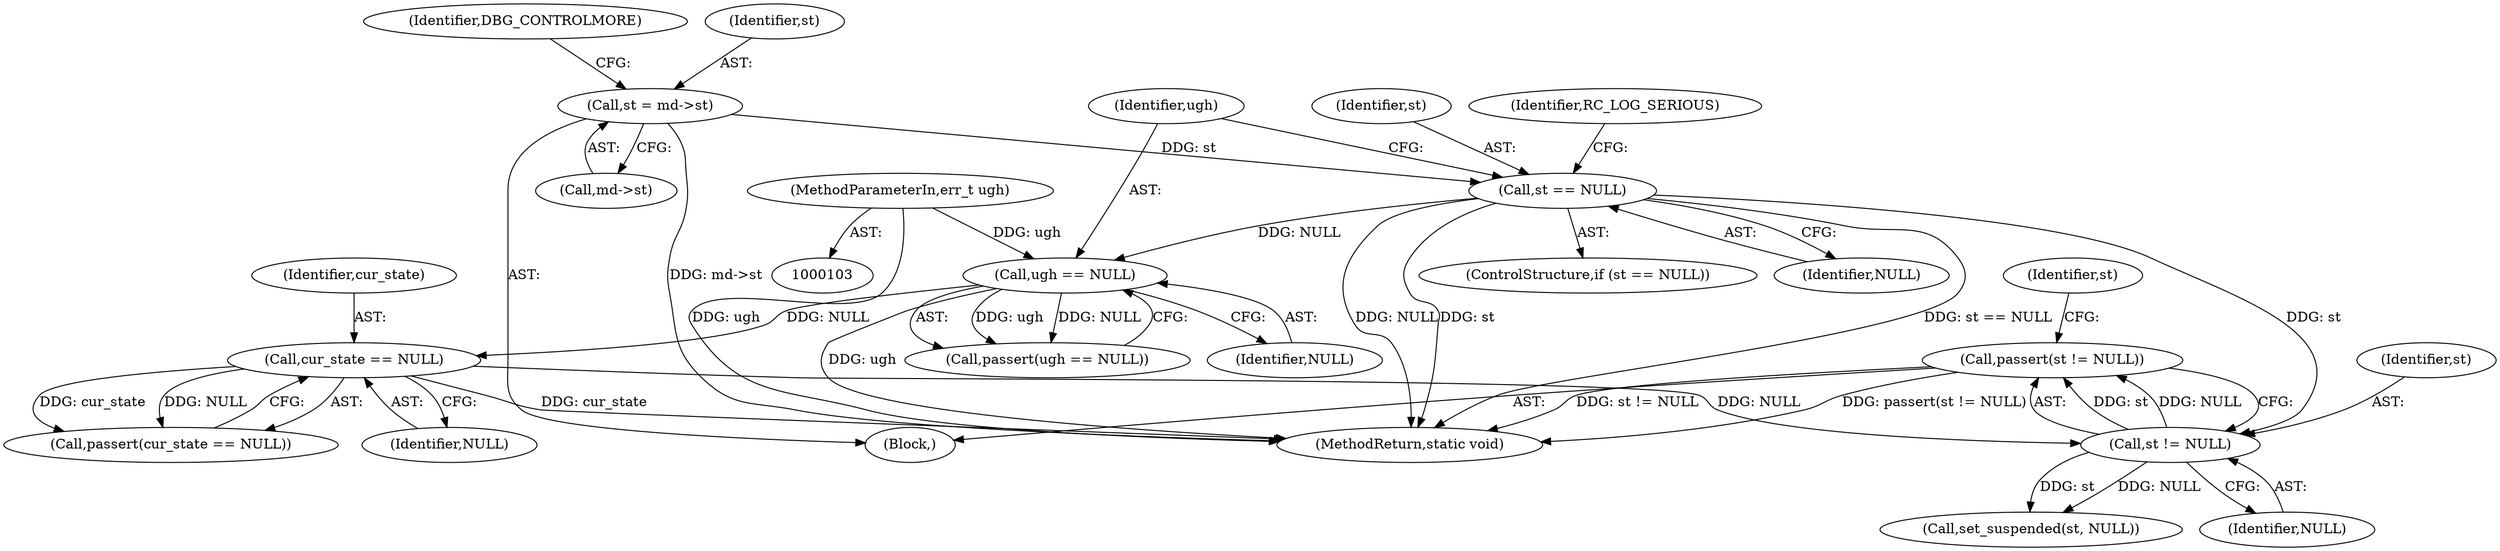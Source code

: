 digraph "0_libreswan_2899351224fe2940aec37d7656e1e392c0fe07f0_0@API" {
"1000156" [label="(Call,passert(st != NULL))"];
"1000157" [label="(Call,st != NULL)"];
"1000131" [label="(Call,st == NULL)"];
"1000120" [label="(Call,st = md->st)"];
"1000153" [label="(Call,cur_state == NULL)"];
"1000149" [label="(Call,ugh == NULL)"];
"1000106" [label="(MethodParameterIn,err_t ugh)"];
"1000133" [label="(Identifier,NULL)"];
"1000156" [label="(Call,passert(st != NULL))"];
"1000168" [label="(Call,set_suspended(st, NULL))"];
"1000150" [label="(Identifier,ugh)"];
"1000152" [label="(Call,passert(cur_state == NULL))"];
"1000155" [label="(Identifier,NULL)"];
"1000159" [label="(Identifier,NULL)"];
"1000120" [label="(Call,st = md->st)"];
"1000234" [label="(MethodReturn,static void)"];
"1000157" [label="(Call,st != NULL)"];
"1000127" [label="(Identifier,DBG_CONTROLMORE)"];
"1000130" [label="(ControlStructure,if (st == NULL))"];
"1000107" [label="(Block,)"];
"1000121" [label="(Identifier,st)"];
"1000106" [label="(MethodParameterIn,err_t ugh)"];
"1000158" [label="(Identifier,st)"];
"1000148" [label="(Call,passert(ugh == NULL))"];
"1000163" [label="(Identifier,st)"];
"1000153" [label="(Call,cur_state == NULL)"];
"1000149" [label="(Call,ugh == NULL)"];
"1000132" [label="(Identifier,st)"];
"1000154" [label="(Identifier,cur_state)"];
"1000122" [label="(Call,md->st)"];
"1000131" [label="(Call,st == NULL)"];
"1000151" [label="(Identifier,NULL)"];
"1000136" [label="(Identifier,RC_LOG_SERIOUS)"];
"1000156" -> "1000107"  [label="AST: "];
"1000156" -> "1000157"  [label="CFG: "];
"1000157" -> "1000156"  [label="AST: "];
"1000163" -> "1000156"  [label="CFG: "];
"1000156" -> "1000234"  [label="DDG: st != NULL"];
"1000156" -> "1000234"  [label="DDG: passert(st != NULL)"];
"1000157" -> "1000156"  [label="DDG: st"];
"1000157" -> "1000156"  [label="DDG: NULL"];
"1000157" -> "1000159"  [label="CFG: "];
"1000158" -> "1000157"  [label="AST: "];
"1000159" -> "1000157"  [label="AST: "];
"1000131" -> "1000157"  [label="DDG: st"];
"1000153" -> "1000157"  [label="DDG: NULL"];
"1000157" -> "1000168"  [label="DDG: st"];
"1000157" -> "1000168"  [label="DDG: NULL"];
"1000131" -> "1000130"  [label="AST: "];
"1000131" -> "1000133"  [label="CFG: "];
"1000132" -> "1000131"  [label="AST: "];
"1000133" -> "1000131"  [label="AST: "];
"1000136" -> "1000131"  [label="CFG: "];
"1000150" -> "1000131"  [label="CFG: "];
"1000131" -> "1000234"  [label="DDG: NULL"];
"1000131" -> "1000234"  [label="DDG: st"];
"1000131" -> "1000234"  [label="DDG: st == NULL"];
"1000120" -> "1000131"  [label="DDG: st"];
"1000131" -> "1000149"  [label="DDG: NULL"];
"1000120" -> "1000107"  [label="AST: "];
"1000120" -> "1000122"  [label="CFG: "];
"1000121" -> "1000120"  [label="AST: "];
"1000122" -> "1000120"  [label="AST: "];
"1000127" -> "1000120"  [label="CFG: "];
"1000120" -> "1000234"  [label="DDG: md->st"];
"1000153" -> "1000152"  [label="AST: "];
"1000153" -> "1000155"  [label="CFG: "];
"1000154" -> "1000153"  [label="AST: "];
"1000155" -> "1000153"  [label="AST: "];
"1000152" -> "1000153"  [label="CFG: "];
"1000153" -> "1000234"  [label="DDG: cur_state"];
"1000153" -> "1000152"  [label="DDG: cur_state"];
"1000153" -> "1000152"  [label="DDG: NULL"];
"1000149" -> "1000153"  [label="DDG: NULL"];
"1000149" -> "1000148"  [label="AST: "];
"1000149" -> "1000151"  [label="CFG: "];
"1000150" -> "1000149"  [label="AST: "];
"1000151" -> "1000149"  [label="AST: "];
"1000148" -> "1000149"  [label="CFG: "];
"1000149" -> "1000234"  [label="DDG: ugh"];
"1000149" -> "1000148"  [label="DDG: ugh"];
"1000149" -> "1000148"  [label="DDG: NULL"];
"1000106" -> "1000149"  [label="DDG: ugh"];
"1000106" -> "1000103"  [label="AST: "];
"1000106" -> "1000234"  [label="DDG: ugh"];
}
